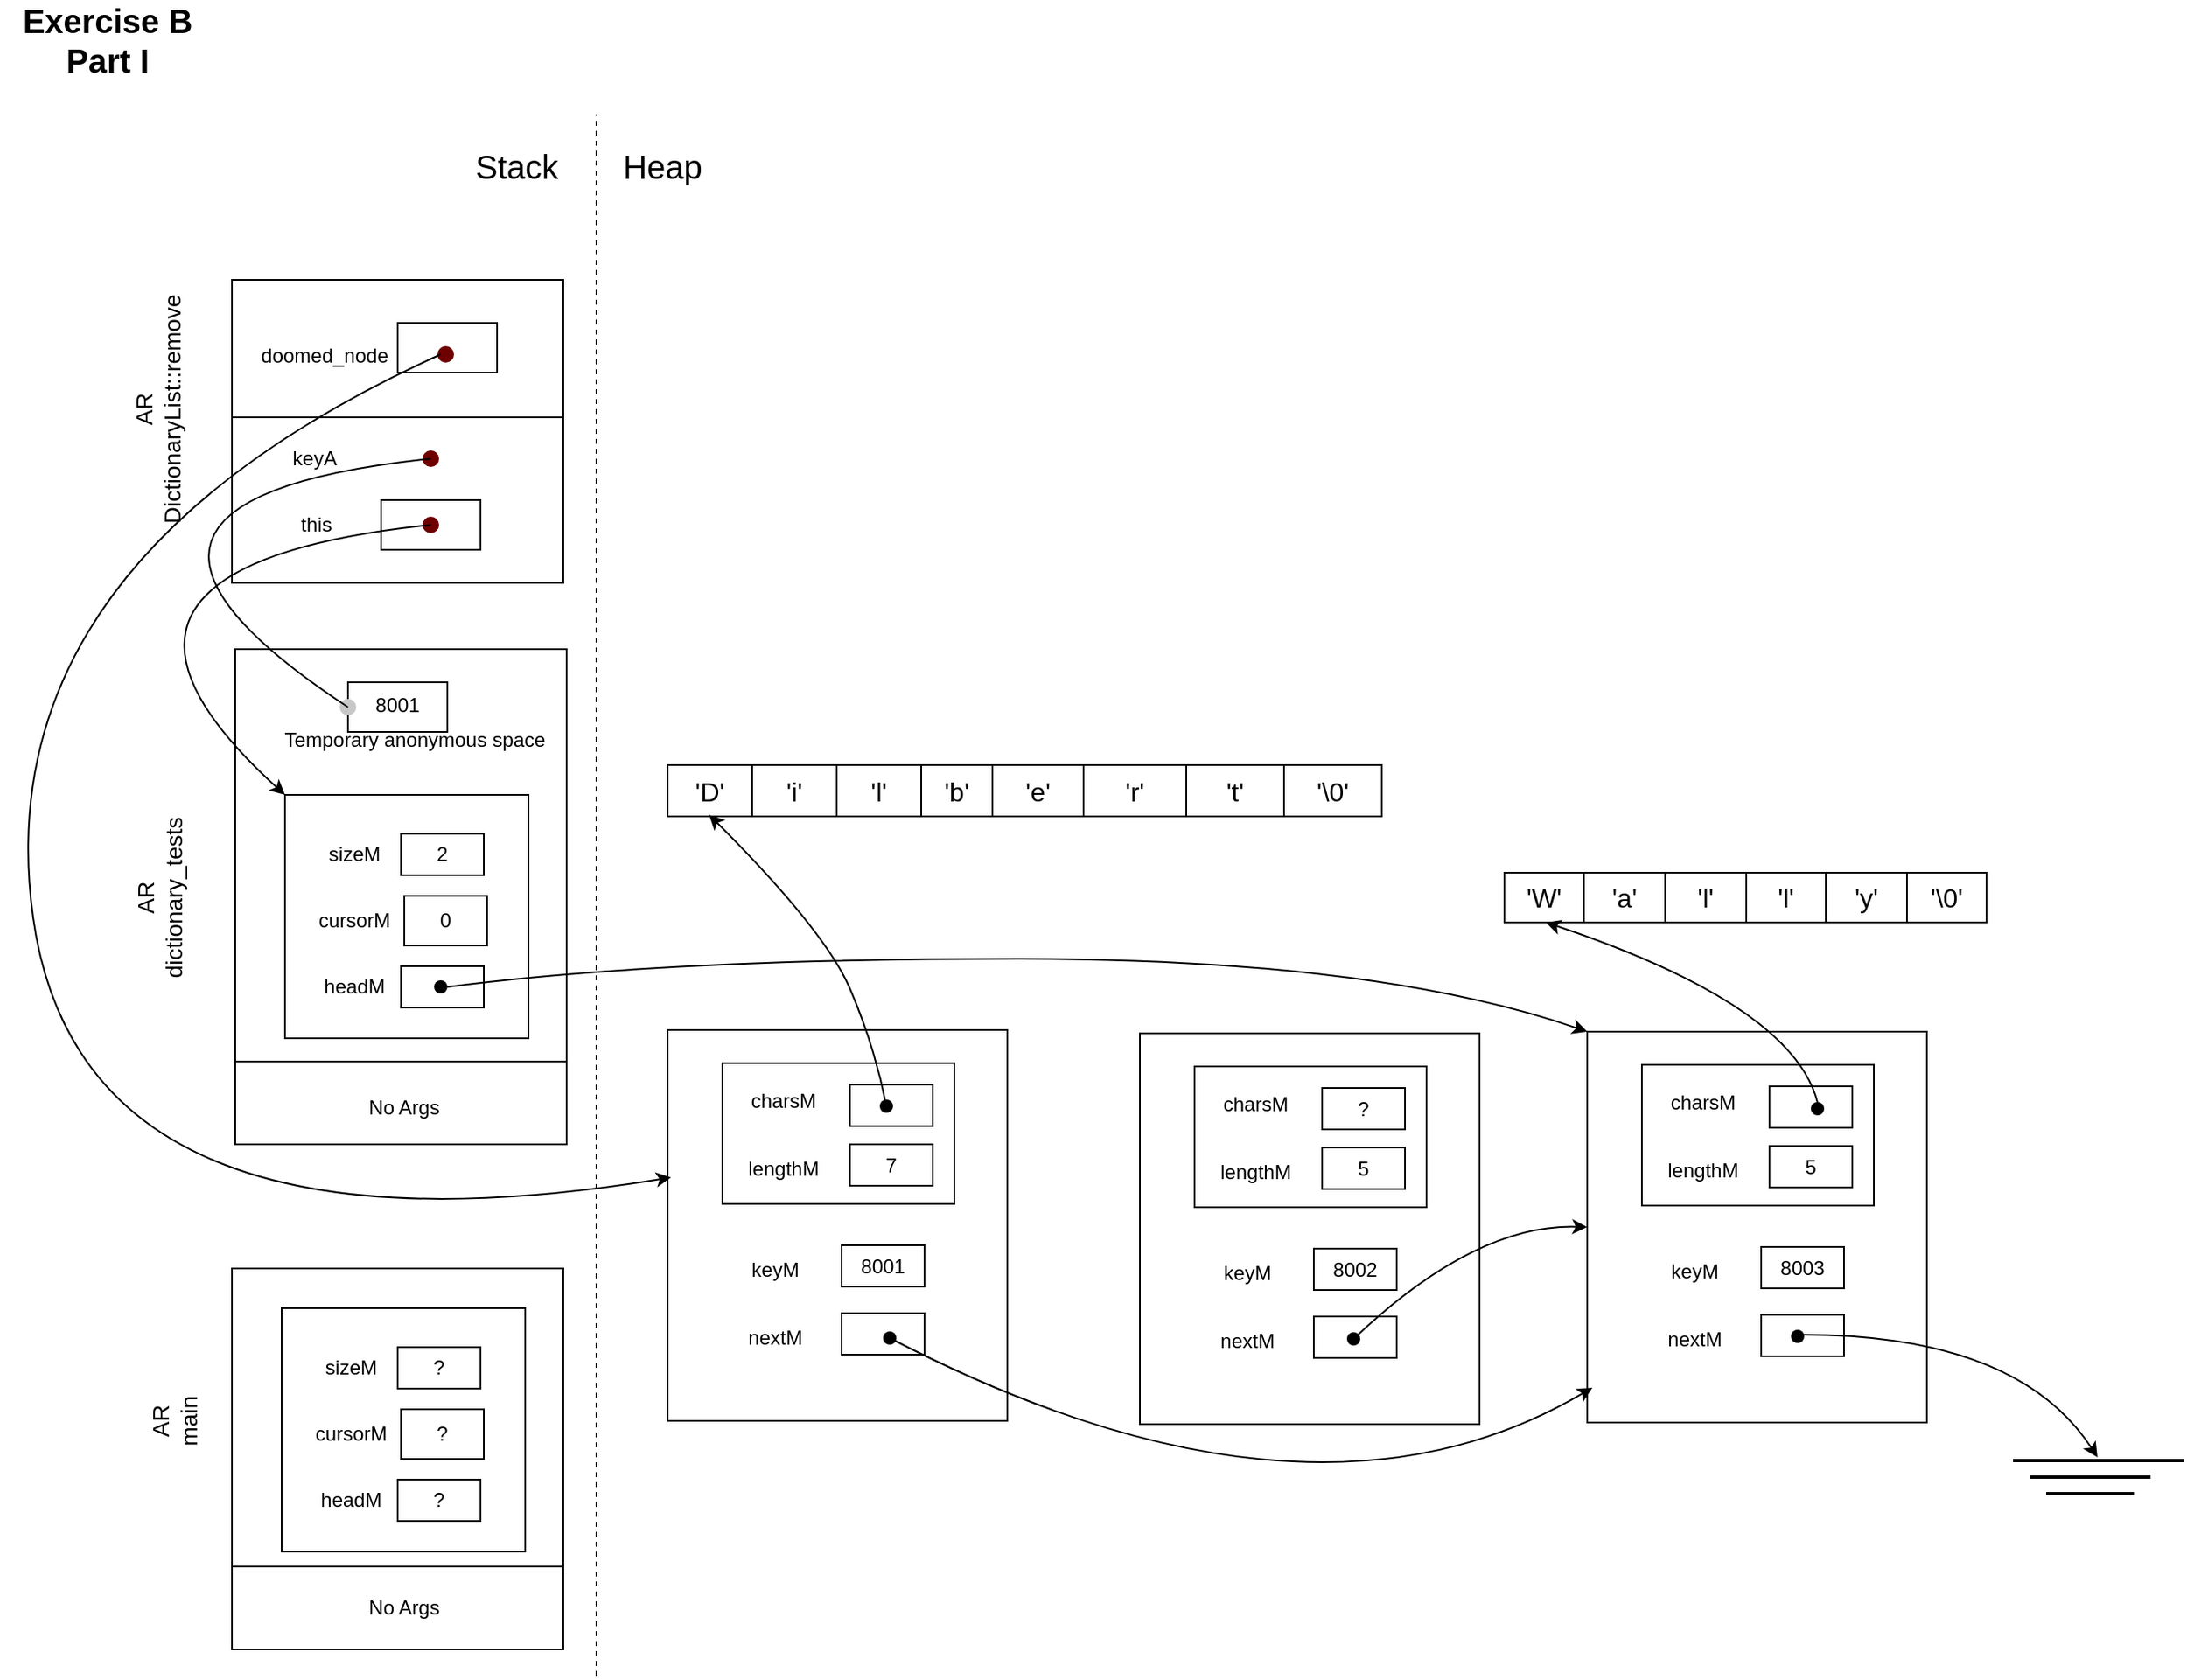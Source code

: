 <mxfile version="24.7.8">
  <diagram name="Page-1" id="BbfExAIW7bA7TXD23ZCO">
    <mxGraphModel dx="2333" dy="1631" grid="1" gridSize="10" guides="1" tooltips="1" connect="1" arrows="1" fold="1" page="1" pageScale="1" pageWidth="850" pageHeight="1100" math="0" shadow="0">
      <root>
        <mxCell id="0" />
        <mxCell id="1" parent="0" />
        <mxCell id="5P9c0Va3JqGW_WhmwolL-4" value="" style="verticalLabelPosition=bottom;verticalAlign=top;html=1;shape=mxgraph.basic.rect;fillColor2=none;strokeWidth=1;size=20;indent=5;" parent="1" vertex="1">
          <mxGeometry x="180" y="180" width="200" height="83" as="geometry" />
        </mxCell>
        <mxCell id="5P9c0Va3JqGW_WhmwolL-5" value="" style="verticalLabelPosition=bottom;verticalAlign=top;html=1;shape=mxgraph.basic.rect;fillColor2=none;strokeWidth=1;size=20;indent=5;" parent="1" vertex="1">
          <mxGeometry x="180" y="263" width="200" height="100" as="geometry" />
        </mxCell>
        <mxCell id="5P9c0Va3JqGW_WhmwolL-6" value="" style="endArrow=none;dashed=1;html=1;rounded=0;" parent="1" edge="1">
          <mxGeometry width="50" height="50" relative="1" as="geometry">
            <mxPoint x="400" y="1023" as="sourcePoint" />
            <mxPoint x="400" y="80" as="targetPoint" />
          </mxGeometry>
        </mxCell>
        <mxCell id="5P9c0Va3JqGW_WhmwolL-7" value="Stack" style="text;html=1;align=center;verticalAlign=middle;whiteSpace=wrap;rounded=0;fontSize=20;fontStyle=0" parent="1" vertex="1">
          <mxGeometry x="322" y="96" width="60" height="30" as="geometry" />
        </mxCell>
        <mxCell id="5P9c0Va3JqGW_WhmwolL-8" value="Heap" style="text;html=1;align=center;verticalAlign=middle;whiteSpace=wrap;rounded=0;fontSize=20;fontStyle=0" parent="1" vertex="1">
          <mxGeometry x="410" y="96" width="60" height="30" as="geometry" />
        </mxCell>
        <mxCell id="QlX3soP_JLZuqbn-heM_-1" value="" style="verticalLabelPosition=bottom;verticalAlign=top;html=1;shape=mxgraph.basic.rect;fillColor2=none;strokeWidth=1;size=15;indent=5;" parent="1" vertex="1">
          <mxGeometry x="180" y="777" width="200" height="180" as="geometry" />
        </mxCell>
        <mxCell id="QlX3soP_JLZuqbn-heM_-2" value="" style="verticalLabelPosition=bottom;verticalAlign=top;html=1;shape=mxgraph.basic.rect;fillColor2=none;strokeWidth=1;size=20;indent=5;" parent="1" vertex="1">
          <mxGeometry x="180" y="957" width="200" height="50" as="geometry" />
        </mxCell>
        <mxCell id="QlX3soP_JLZuqbn-heM_-3" value="AR&lt;div style=&quot;font-size: 14px;&quot;&gt;main&lt;/div&gt;" style="text;html=1;align=center;verticalAlign=middle;whiteSpace=wrap;rounded=0;rotation=-90;fontSize=14;" parent="1" vertex="1">
          <mxGeometry x="115" y="854" width="60" height="30" as="geometry" />
        </mxCell>
        <mxCell id="QlX3soP_JLZuqbn-heM_-12" value="" style="whiteSpace=wrap;html=1;aspect=fixed;" parent="1" vertex="1">
          <mxGeometry x="210" y="801" width="147" height="147" as="geometry" />
        </mxCell>
        <mxCell id="QlX3soP_JLZuqbn-heM_-17" value="" style="rounded=0;whiteSpace=wrap;html=1;" parent="1" vertex="1">
          <mxGeometry x="443" y="633" width="205" height="236" as="geometry" />
        </mxCell>
        <mxCell id="QlX3soP_JLZuqbn-heM_-18" value="?" style="rounded=0;whiteSpace=wrap;html=1;" parent="1" vertex="1">
          <mxGeometry x="280" y="824.5" width="50" height="25" as="geometry" />
        </mxCell>
        <mxCell id="QlX3soP_JLZuqbn-heM_-19" value="sizeM" style="text;html=1;align=center;verticalAlign=middle;whiteSpace=wrap;rounded=0;" parent="1" vertex="1">
          <mxGeometry x="222" y="822" width="60" height="30" as="geometry" />
        </mxCell>
        <mxCell id="QlX3soP_JLZuqbn-heM_-21" value="cursorM" style="text;html=1;align=center;verticalAlign=middle;whiteSpace=wrap;rounded=0;" parent="1" vertex="1">
          <mxGeometry x="222" y="862" width="60" height="30" as="geometry" />
        </mxCell>
        <mxCell id="QlX3soP_JLZuqbn-heM_-22" value="?" style="rounded=0;whiteSpace=wrap;html=1;" parent="1" vertex="1">
          <mxGeometry x="282" y="862" width="50" height="30" as="geometry" />
        </mxCell>
        <mxCell id="QlX3soP_JLZuqbn-heM_-23" value="?" style="rounded=0;whiteSpace=wrap;html=1;" parent="1" vertex="1">
          <mxGeometry x="280" y="904.5" width="50" height="25" as="geometry" />
        </mxCell>
        <mxCell id="QlX3soP_JLZuqbn-heM_-25" value="headM" style="text;html=1;align=center;verticalAlign=middle;whiteSpace=wrap;rounded=0;" parent="1" vertex="1">
          <mxGeometry x="222" y="902" width="60" height="30" as="geometry" />
        </mxCell>
        <mxCell id="QlX3soP_JLZuqbn-heM_-28" value="No Args" style="text;html=1;align=center;verticalAlign=middle;whiteSpace=wrap;rounded=0;" parent="1" vertex="1">
          <mxGeometry x="254" y="967" width="60" height="30" as="geometry" />
        </mxCell>
        <mxCell id="QlX3soP_JLZuqbn-heM_-16" value="" style="rounded=0;whiteSpace=wrap;html=1;" parent="1" vertex="1">
          <mxGeometry x="476" y="653" width="140" height="85" as="geometry" />
        </mxCell>
        <mxCell id="QlX3soP_JLZuqbn-heM_-31" value="" style="verticalLabelPosition=bottom;verticalAlign=top;html=1;shape=mxgraph.basic.rect;fillColor2=none;strokeWidth=1;size=15;indent=5;" parent="1" vertex="1">
          <mxGeometry x="182" y="403" width="200" height="250" as="geometry" />
        </mxCell>
        <mxCell id="QlX3soP_JLZuqbn-heM_-30" value="8001" style="whiteSpace=wrap;html=1;verticalAlign=top;strokeWidth=1;" parent="1" vertex="1">
          <mxGeometry x="250" y="423" width="60" height="30" as="geometry" />
        </mxCell>
        <mxCell id="QlX3soP_JLZuqbn-heM_-32" value="" style="verticalLabelPosition=bottom;verticalAlign=top;html=1;shape=mxgraph.basic.rect;fillColor2=none;strokeWidth=1;size=20;indent=5;" parent="1" vertex="1">
          <mxGeometry x="182" y="652" width="200" height="50" as="geometry" />
        </mxCell>
        <mxCell id="QlX3soP_JLZuqbn-heM_-33" value="AR&lt;div style=&quot;font-size: 14px;&quot;&gt;dictionary_tests&lt;/div&gt;" style="text;html=1;align=center;verticalAlign=middle;whiteSpace=wrap;rounded=0;rotation=-90;fontSize=14;" parent="1" vertex="1">
          <mxGeometry x="90" y="538" width="92" height="30" as="geometry" />
        </mxCell>
        <mxCell id="QlX3soP_JLZuqbn-heM_-34" value="" style="whiteSpace=wrap;html=1;aspect=fixed;" parent="1" vertex="1">
          <mxGeometry x="212" y="491" width="147" height="147" as="geometry" />
        </mxCell>
        <mxCell id="QlX3soP_JLZuqbn-heM_-35" value="2" style="rounded=0;whiteSpace=wrap;html=1;" parent="1" vertex="1">
          <mxGeometry x="282" y="514.5" width="50" height="25" as="geometry" />
        </mxCell>
        <mxCell id="QlX3soP_JLZuqbn-heM_-36" value="sizeM" style="text;html=1;align=center;verticalAlign=middle;whiteSpace=wrap;rounded=0;" parent="1" vertex="1">
          <mxGeometry x="224" y="512" width="60" height="30" as="geometry" />
        </mxCell>
        <mxCell id="QlX3soP_JLZuqbn-heM_-37" value="cursorM" style="text;html=1;align=center;verticalAlign=middle;whiteSpace=wrap;rounded=0;" parent="1" vertex="1">
          <mxGeometry x="224" y="552" width="60" height="30" as="geometry" />
        </mxCell>
        <mxCell id="QlX3soP_JLZuqbn-heM_-38" value="0" style="rounded=0;whiteSpace=wrap;html=1;" parent="1" vertex="1">
          <mxGeometry x="284" y="552" width="50" height="30" as="geometry" />
        </mxCell>
        <mxCell id="QlX3soP_JLZuqbn-heM_-39" value="" style="rounded=0;whiteSpace=wrap;html=1;" parent="1" vertex="1">
          <mxGeometry x="282" y="594.5" width="50" height="25" as="geometry" />
        </mxCell>
        <mxCell id="QlX3soP_JLZuqbn-heM_-40" value="headM" style="text;html=1;align=center;verticalAlign=middle;whiteSpace=wrap;rounded=0;" parent="1" vertex="1">
          <mxGeometry x="224" y="592" width="60" height="30" as="geometry" />
        </mxCell>
        <mxCell id="QlX3soP_JLZuqbn-heM_-41" value="No Args" style="text;html=1;align=center;verticalAlign=middle;whiteSpace=wrap;rounded=0;" parent="1" vertex="1">
          <mxGeometry x="253.5" y="665" width="60" height="30" as="geometry" />
        </mxCell>
        <mxCell id="QlX3soP_JLZuqbn-heM_-68" value="" style="shape=table;startSize=0;container=1;collapsible=0;childLayout=tableLayout;fontSize=16;" parent="1" vertex="1">
          <mxGeometry x="443" y="473" width="431" height="31" as="geometry" />
        </mxCell>
        <mxCell id="QlX3soP_JLZuqbn-heM_-69" value="" style="shape=tableRow;horizontal=0;startSize=0;swimlaneHead=0;swimlaneBody=0;strokeColor=inherit;top=0;left=0;bottom=0;right=0;collapsible=0;dropTarget=0;fillColor=none;points=[[0,0.5],[1,0.5]];portConstraint=eastwest;fontSize=16;" parent="QlX3soP_JLZuqbn-heM_-68" vertex="1">
          <mxGeometry width="431" height="31" as="geometry" />
        </mxCell>
        <mxCell id="QlX3soP_JLZuqbn-heM_-82" value="&#39;D&#39;" style="shape=partialRectangle;html=1;whiteSpace=wrap;connectable=0;strokeColor=inherit;overflow=hidden;fillColor=none;top=0;left=0;bottom=0;right=0;pointerEvents=1;fontSize=16;" parent="QlX3soP_JLZuqbn-heM_-69" vertex="1">
          <mxGeometry width="51" height="31" as="geometry">
            <mxRectangle width="51" height="31" as="alternateBounds" />
          </mxGeometry>
        </mxCell>
        <mxCell id="QlX3soP_JLZuqbn-heM_-81" value="&#39;i&#39;" style="shape=partialRectangle;html=1;whiteSpace=wrap;connectable=0;strokeColor=inherit;overflow=hidden;fillColor=none;top=0;left=0;bottom=0;right=0;pointerEvents=1;fontSize=16;" parent="QlX3soP_JLZuqbn-heM_-69" vertex="1">
          <mxGeometry x="51" width="51" height="31" as="geometry">
            <mxRectangle width="51" height="31" as="alternateBounds" />
          </mxGeometry>
        </mxCell>
        <mxCell id="QlX3soP_JLZuqbn-heM_-70" value="&#39;l&#39;" style="shape=partialRectangle;html=1;whiteSpace=wrap;connectable=0;strokeColor=inherit;overflow=hidden;fillColor=none;top=0;left=0;bottom=0;right=0;pointerEvents=1;fontSize=16;" parent="QlX3soP_JLZuqbn-heM_-69" vertex="1">
          <mxGeometry x="102" width="51" height="31" as="geometry">
            <mxRectangle width="51" height="31" as="alternateBounds" />
          </mxGeometry>
        </mxCell>
        <mxCell id="QlX3soP_JLZuqbn-heM_-71" value="&#39;b&#39;" style="shape=partialRectangle;html=1;whiteSpace=wrap;connectable=0;strokeColor=inherit;overflow=hidden;fillColor=none;top=0;left=0;bottom=0;right=0;pointerEvents=1;fontSize=16;" parent="QlX3soP_JLZuqbn-heM_-69" vertex="1">
          <mxGeometry x="153" width="43" height="31" as="geometry">
            <mxRectangle width="43" height="31" as="alternateBounds" />
          </mxGeometry>
        </mxCell>
        <mxCell id="QlX3soP_JLZuqbn-heM_-83" value="&#39;e&#39;" style="shape=partialRectangle;html=1;whiteSpace=wrap;connectable=0;strokeColor=inherit;overflow=hidden;fillColor=none;top=0;left=0;bottom=0;right=0;pointerEvents=1;fontSize=16;" parent="QlX3soP_JLZuqbn-heM_-69" vertex="1">
          <mxGeometry x="196" width="55" height="31" as="geometry">
            <mxRectangle width="55" height="31" as="alternateBounds" />
          </mxGeometry>
        </mxCell>
        <mxCell id="QlX3soP_JLZuqbn-heM_-84" value="&#39;r&#39;" style="shape=partialRectangle;html=1;whiteSpace=wrap;connectable=0;strokeColor=inherit;overflow=hidden;fillColor=none;top=0;left=0;bottom=0;right=0;pointerEvents=1;fontSize=16;" parent="QlX3soP_JLZuqbn-heM_-69" vertex="1">
          <mxGeometry x="251" width="62" height="31" as="geometry">
            <mxRectangle width="62" height="31" as="alternateBounds" />
          </mxGeometry>
        </mxCell>
        <mxCell id="QlX3soP_JLZuqbn-heM_-72" value="&#39;t&#39;" style="shape=partialRectangle;html=1;whiteSpace=wrap;connectable=0;strokeColor=inherit;overflow=hidden;fillColor=none;top=0;left=0;bottom=0;right=0;pointerEvents=1;fontSize=16;" parent="QlX3soP_JLZuqbn-heM_-69" vertex="1">
          <mxGeometry x="313" width="59" height="31" as="geometry">
            <mxRectangle width="59" height="31" as="alternateBounds" />
          </mxGeometry>
        </mxCell>
        <mxCell id="QlX3soP_JLZuqbn-heM_-86" value="&#39;\0&#39;" style="shape=partialRectangle;html=1;whiteSpace=wrap;connectable=0;strokeColor=inherit;overflow=hidden;fillColor=none;top=0;left=0;bottom=0;right=0;pointerEvents=1;fontSize=16;" parent="QlX3soP_JLZuqbn-heM_-69" vertex="1">
          <mxGeometry x="372" width="59" height="31" as="geometry">
            <mxRectangle width="59" height="31" as="alternateBounds" />
          </mxGeometry>
        </mxCell>
        <mxCell id="QlX3soP_JLZuqbn-heM_-131" value="" style="shape=table;startSize=0;container=1;collapsible=0;childLayout=tableLayout;fontSize=16;" parent="1" vertex="1">
          <mxGeometry x="948" y="538" width="291" height="30" as="geometry" />
        </mxCell>
        <mxCell id="QlX3soP_JLZuqbn-heM_-132" value="" style="shape=tableRow;horizontal=0;startSize=0;swimlaneHead=0;swimlaneBody=0;strokeColor=inherit;top=0;left=0;bottom=0;right=0;collapsible=0;dropTarget=0;fillColor=none;points=[[0,0.5],[1,0.5]];portConstraint=eastwest;fontSize=16;" parent="QlX3soP_JLZuqbn-heM_-131" vertex="1">
          <mxGeometry width="291" height="30" as="geometry" />
        </mxCell>
        <mxCell id="QlX3soP_JLZuqbn-heM_-146" value="&#39;W&#39;" style="shape=partialRectangle;html=1;whiteSpace=wrap;connectable=0;strokeColor=inherit;overflow=hidden;fillColor=none;top=0;left=0;bottom=0;right=0;pointerEvents=1;fontSize=16;" parent="QlX3soP_JLZuqbn-heM_-132" vertex="1">
          <mxGeometry width="48" height="30" as="geometry">
            <mxRectangle width="48" height="30" as="alternateBounds" />
          </mxGeometry>
        </mxCell>
        <mxCell id="QlX3soP_JLZuqbn-heM_-145" value="&#39;a&#39;" style="shape=partialRectangle;html=1;whiteSpace=wrap;connectable=0;strokeColor=inherit;overflow=hidden;fillColor=none;top=0;left=0;bottom=0;right=0;pointerEvents=1;fontSize=16;" parent="QlX3soP_JLZuqbn-heM_-132" vertex="1">
          <mxGeometry x="48" width="49" height="30" as="geometry">
            <mxRectangle width="49" height="30" as="alternateBounds" />
          </mxGeometry>
        </mxCell>
        <mxCell id="QlX3soP_JLZuqbn-heM_-144" value="&#39;l&#39;" style="shape=partialRectangle;html=1;whiteSpace=wrap;connectable=0;strokeColor=inherit;overflow=hidden;fillColor=none;top=0;left=0;bottom=0;right=0;pointerEvents=1;fontSize=16;" parent="QlX3soP_JLZuqbn-heM_-132" vertex="1">
          <mxGeometry x="97" width="49" height="30" as="geometry">
            <mxRectangle width="49" height="30" as="alternateBounds" />
          </mxGeometry>
        </mxCell>
        <mxCell id="QlX3soP_JLZuqbn-heM_-133" value="&#39;l&#39;" style="shape=partialRectangle;html=1;whiteSpace=wrap;connectable=0;strokeColor=inherit;overflow=hidden;fillColor=none;top=0;left=0;bottom=0;right=0;pointerEvents=1;fontSize=16;" parent="QlX3soP_JLZuqbn-heM_-132" vertex="1">
          <mxGeometry x="146" width="48" height="30" as="geometry">
            <mxRectangle width="48" height="30" as="alternateBounds" />
          </mxGeometry>
        </mxCell>
        <mxCell id="QlX3soP_JLZuqbn-heM_-134" value="&#39;y&#39;" style="shape=partialRectangle;html=1;whiteSpace=wrap;connectable=0;strokeColor=inherit;overflow=hidden;fillColor=none;top=0;left=0;bottom=0;right=0;pointerEvents=1;fontSize=16;" parent="QlX3soP_JLZuqbn-heM_-132" vertex="1">
          <mxGeometry x="194" width="49" height="30" as="geometry">
            <mxRectangle width="49" height="30" as="alternateBounds" />
          </mxGeometry>
        </mxCell>
        <mxCell id="QlX3soP_JLZuqbn-heM_-135" value="&#39;\0&#39;" style="shape=partialRectangle;html=1;whiteSpace=wrap;connectable=0;strokeColor=inherit;overflow=hidden;fillColor=none;top=0;left=0;bottom=0;right=0;pointerEvents=1;fontSize=16;" parent="QlX3soP_JLZuqbn-heM_-132" vertex="1">
          <mxGeometry x="243" width="48" height="30" as="geometry">
            <mxRectangle width="48" height="30" as="alternateBounds" />
          </mxGeometry>
        </mxCell>
        <mxCell id="Z0OBJolnR7GVGm6uMOl_-1" value="8001" style="rounded=0;whiteSpace=wrap;html=1;" parent="1" vertex="1">
          <mxGeometry x="548" y="763" width="50" height="25" as="geometry" />
        </mxCell>
        <mxCell id="Z0OBJolnR7GVGm6uMOl_-2" value="" style="rounded=0;whiteSpace=wrap;html=1;" parent="1" vertex="1">
          <mxGeometry x="548" y="804" width="50" height="25" as="geometry" />
        </mxCell>
        <mxCell id="Z0OBJolnR7GVGm6uMOl_-3" value="keyM" style="text;html=1;align=center;verticalAlign=middle;whiteSpace=wrap;rounded=0;" parent="1" vertex="1">
          <mxGeometry x="478" y="763" width="60" height="30" as="geometry" />
        </mxCell>
        <mxCell id="Z0OBJolnR7GVGm6uMOl_-4" value="nextM" style="text;html=1;align=center;verticalAlign=middle;whiteSpace=wrap;rounded=0;" parent="1" vertex="1">
          <mxGeometry x="478" y="804" width="60" height="30" as="geometry" />
        </mxCell>
        <mxCell id="Z0OBJolnR7GVGm6uMOl_-5" value="" style="rounded=0;whiteSpace=wrap;html=1;" parent="1" vertex="1">
          <mxGeometry x="553" y="666" width="50" height="25" as="geometry" />
        </mxCell>
        <mxCell id="Z0OBJolnR7GVGm6uMOl_-6" value="7" style="rounded=0;whiteSpace=wrap;html=1;" parent="1" vertex="1">
          <mxGeometry x="553" y="702" width="50" height="25" as="geometry" />
        </mxCell>
        <mxCell id="Z0OBJolnR7GVGm6uMOl_-7" value="charsM" style="text;html=1;align=center;verticalAlign=middle;whiteSpace=wrap;rounded=0;" parent="1" vertex="1">
          <mxGeometry x="483" y="661" width="60" height="30" as="geometry" />
        </mxCell>
        <mxCell id="Z0OBJolnR7GVGm6uMOl_-8" value="lengthM" style="text;html=1;align=center;verticalAlign=middle;whiteSpace=wrap;rounded=0;" parent="1" vertex="1">
          <mxGeometry x="483" y="702" width="60" height="30" as="geometry" />
        </mxCell>
        <mxCell id="Z0OBJolnR7GVGm6uMOl_-11" value="" style="rounded=0;whiteSpace=wrap;html=1;" parent="1" vertex="1">
          <mxGeometry x="998" y="634" width="205" height="236" as="geometry" />
        </mxCell>
        <mxCell id="Z0OBJolnR7GVGm6uMOl_-12" value="" style="rounded=0;whiteSpace=wrap;html=1;" parent="1" vertex="1">
          <mxGeometry x="1031" y="654" width="140" height="85" as="geometry" />
        </mxCell>
        <mxCell id="Z0OBJolnR7GVGm6uMOl_-13" value="8003" style="rounded=0;whiteSpace=wrap;html=1;" parent="1" vertex="1">
          <mxGeometry x="1103" y="764" width="50" height="25" as="geometry" />
        </mxCell>
        <mxCell id="Z0OBJolnR7GVGm6uMOl_-14" value="" style="rounded=0;whiteSpace=wrap;html=1;" parent="1" vertex="1">
          <mxGeometry x="1103" y="805" width="50" height="25" as="geometry" />
        </mxCell>
        <mxCell id="Z0OBJolnR7GVGm6uMOl_-15" value="keyM" style="text;html=1;align=center;verticalAlign=middle;whiteSpace=wrap;rounded=0;" parent="1" vertex="1">
          <mxGeometry x="1033" y="764" width="60" height="30" as="geometry" />
        </mxCell>
        <mxCell id="Z0OBJolnR7GVGm6uMOl_-16" value="nextM" style="text;html=1;align=center;verticalAlign=middle;whiteSpace=wrap;rounded=0;" parent="1" vertex="1">
          <mxGeometry x="1033" y="805" width="60" height="30" as="geometry" />
        </mxCell>
        <mxCell id="Z0OBJolnR7GVGm6uMOl_-17" value="" style="rounded=0;whiteSpace=wrap;html=1;" parent="1" vertex="1">
          <mxGeometry x="1108" y="667" width="50" height="25" as="geometry" />
        </mxCell>
        <mxCell id="Z0OBJolnR7GVGm6uMOl_-18" value="5" style="rounded=0;whiteSpace=wrap;html=1;" parent="1" vertex="1">
          <mxGeometry x="1108" y="703" width="50" height="25" as="geometry" />
        </mxCell>
        <mxCell id="Z0OBJolnR7GVGm6uMOl_-19" value="charsM" style="text;html=1;align=center;verticalAlign=middle;whiteSpace=wrap;rounded=0;" parent="1" vertex="1">
          <mxGeometry x="1038" y="662" width="60" height="30" as="geometry" />
        </mxCell>
        <mxCell id="Z0OBJolnR7GVGm6uMOl_-20" value="lengthM" style="text;html=1;align=center;verticalAlign=middle;whiteSpace=wrap;rounded=0;" parent="1" vertex="1">
          <mxGeometry x="1038" y="703" width="60" height="30" as="geometry" />
        </mxCell>
        <mxCell id="Z0OBJolnR7GVGm6uMOl_-21" value="" style="rounded=0;whiteSpace=wrap;html=1;" parent="1" vertex="1">
          <mxGeometry x="728" y="635" width="205" height="236" as="geometry" />
        </mxCell>
        <mxCell id="Z0OBJolnR7GVGm6uMOl_-22" value="" style="rounded=0;whiteSpace=wrap;html=1;" parent="1" vertex="1">
          <mxGeometry x="761" y="655" width="140" height="85" as="geometry" />
        </mxCell>
        <mxCell id="Z0OBJolnR7GVGm6uMOl_-23" value="8002" style="rounded=0;whiteSpace=wrap;html=1;" parent="1" vertex="1">
          <mxGeometry x="833" y="765" width="50" height="25" as="geometry" />
        </mxCell>
        <mxCell id="Z0OBJolnR7GVGm6uMOl_-24" value="" style="rounded=0;whiteSpace=wrap;html=1;" parent="1" vertex="1">
          <mxGeometry x="833" y="806" width="50" height="25" as="geometry" />
        </mxCell>
        <mxCell id="Z0OBJolnR7GVGm6uMOl_-25" value="keyM" style="text;html=1;align=center;verticalAlign=middle;whiteSpace=wrap;rounded=0;" parent="1" vertex="1">
          <mxGeometry x="763" y="765" width="60" height="30" as="geometry" />
        </mxCell>
        <mxCell id="Z0OBJolnR7GVGm6uMOl_-26" value="nextM" style="text;html=1;align=center;verticalAlign=middle;whiteSpace=wrap;rounded=0;" parent="1" vertex="1">
          <mxGeometry x="763" y="806" width="60" height="30" as="geometry" />
        </mxCell>
        <mxCell id="Z0OBJolnR7GVGm6uMOl_-27" value="?" style="rounded=0;whiteSpace=wrap;html=1;" parent="1" vertex="1">
          <mxGeometry x="838" y="668" width="50" height="25" as="geometry" />
        </mxCell>
        <mxCell id="Z0OBJolnR7GVGm6uMOl_-28" value="5" style="rounded=0;whiteSpace=wrap;html=1;" parent="1" vertex="1">
          <mxGeometry x="838" y="704" width="50" height="25" as="geometry" />
        </mxCell>
        <mxCell id="Z0OBJolnR7GVGm6uMOl_-29" value="charsM" style="text;html=1;align=center;verticalAlign=middle;whiteSpace=wrap;rounded=0;" parent="1" vertex="1">
          <mxGeometry x="768" y="663" width="60" height="30" as="geometry" />
        </mxCell>
        <mxCell id="Z0OBJolnR7GVGm6uMOl_-30" value="lengthM" style="text;html=1;align=center;verticalAlign=middle;whiteSpace=wrap;rounded=0;" parent="1" vertex="1">
          <mxGeometry x="768" y="704" width="60" height="30" as="geometry" />
        </mxCell>
        <mxCell id="Z0OBJolnR7GVGm6uMOl_-32" value="" style="curved=1;endArrow=classic;html=1;rounded=0;exitX=0.6;exitY=1.1;exitDx=0;exitDy=0;exitPerimeter=0;" parent="1" source="Z0OBJolnR7GVGm6uMOl_-53" edge="1">
          <mxGeometry width="50" height="50" relative="1" as="geometry">
            <mxPoint x="574" y="712" as="sourcePoint" />
            <mxPoint x="468" y="503" as="targetPoint" />
            <Array as="points">
              <mxPoint x="568" y="643" />
              <mxPoint x="538" y="573" />
            </Array>
          </mxGeometry>
        </mxCell>
        <mxCell id="Z0OBJolnR7GVGm6uMOl_-33" value="" style="curved=1;endArrow=classic;html=1;rounded=0;entryX=0.086;entryY=1;entryDx=0;entryDy=0;entryPerimeter=0;" parent="1" target="QlX3soP_JLZuqbn-heM_-132" edge="1">
          <mxGeometry width="50" height="50" relative="1" as="geometry">
            <mxPoint x="1138" y="681.5" as="sourcePoint" />
            <mxPoint x="1108" y="580" as="targetPoint" />
            <Array as="points">
              <mxPoint x="1128" y="620" />
            </Array>
          </mxGeometry>
        </mxCell>
        <mxCell id="Z0OBJolnR7GVGm6uMOl_-34" value="" style="curved=1;endArrow=classic;html=1;rounded=0;entryX=0.015;entryY=0.911;entryDx=0;entryDy=0;exitX=0.85;exitY=1.1;exitDx=0;exitDy=0;exitPerimeter=0;entryPerimeter=0;" parent="1" source="Z0OBJolnR7GVGm6uMOl_-47" target="Z0OBJolnR7GVGm6uMOl_-11" edge="1">
          <mxGeometry width="50" height="50" relative="1" as="geometry">
            <mxPoint x="580" y="853" as="sourcePoint" />
            <mxPoint x="605.5" y="654" as="targetPoint" />
            <Array as="points">
              <mxPoint x="830" y="950" />
            </Array>
          </mxGeometry>
        </mxCell>
        <mxCell id="Z0OBJolnR7GVGm6uMOl_-35" value="" style="line;strokeWidth=2;html=1;" parent="1" vertex="1">
          <mxGeometry x="1255" y="888" width="103" height="10" as="geometry" />
        </mxCell>
        <mxCell id="Z0OBJolnR7GVGm6uMOl_-36" value="" style="line;strokeWidth=2;html=1;" parent="1" vertex="1">
          <mxGeometry x="1265" y="898" width="73" height="10" as="geometry" />
        </mxCell>
        <mxCell id="Z0OBJolnR7GVGm6uMOl_-37" value="" style="line;strokeWidth=2;html=1;" parent="1" vertex="1">
          <mxGeometry x="1275" y="908" width="53" height="10" as="geometry" />
        </mxCell>
        <mxCell id="Z0OBJolnR7GVGm6uMOl_-38" value="" style="curved=1;endArrow=classic;html=1;rounded=0;exitX=1.05;exitY=0.225;exitDx=0;exitDy=0;exitPerimeter=0;entryX=0;entryY=0.5;entryDx=0;entryDy=0;" parent="1" source="Z0OBJolnR7GVGm6uMOl_-50" target="Z0OBJolnR7GVGm6uMOl_-11" edge="1">
          <mxGeometry width="50" height="50" relative="1" as="geometry">
            <mxPoint x="858" y="852" as="sourcePoint" />
            <mxPoint x="1000" y="773" as="targetPoint" />
            <Array as="points">
              <mxPoint x="930" y="750" />
            </Array>
          </mxGeometry>
        </mxCell>
        <mxCell id="Z0OBJolnR7GVGm6uMOl_-39" value="" style="curved=1;endArrow=classic;html=1;rounded=0;entryX=0.495;entryY=0.3;entryDx=0;entryDy=0;entryPerimeter=0;exitX=0.4;exitY=0.6;exitDx=0;exitDy=0;exitPerimeter=0;" parent="1" target="Z0OBJolnR7GVGm6uMOl_-35" edge="1">
          <mxGeometry width="50" height="50" relative="1" as="geometry">
            <mxPoint x="1128" y="817" as="sourcePoint" />
            <mxPoint x="1288" y="731" as="targetPoint" />
            <Array as="points">
              <mxPoint x="1258" y="817" />
            </Array>
          </mxGeometry>
        </mxCell>
        <mxCell id="Z0OBJolnR7GVGm6uMOl_-40" value="AR&lt;div style=&quot;font-size: 14px;&quot;&gt;DictionaryList::remove&lt;/div&gt;" style="text;html=1;align=center;verticalAlign=middle;whiteSpace=wrap;rounded=0;rotation=-90;fontSize=14;" parent="1" vertex="1">
          <mxGeometry x="70" y="243" width="130" height="30" as="geometry" />
        </mxCell>
        <mxCell id="Z0OBJolnR7GVGm6uMOl_-41" value="" style="curved=1;endArrow=classic;html=1;rounded=0;entryX=0;entryY=0;entryDx=0;entryDy=0;" parent="1" target="Z0OBJolnR7GVGm6uMOl_-11" edge="1">
          <mxGeometry width="50" height="50" relative="1" as="geometry">
            <mxPoint x="310" y="607" as="sourcePoint" />
            <mxPoint x="440" y="700" as="targetPoint" />
            <Array as="points">
              <mxPoint x="440" y="590" />
              <mxPoint x="870" y="590" />
            </Array>
          </mxGeometry>
        </mxCell>
        <mxCell id="Z0OBJolnR7GVGm6uMOl_-42" value="Temporary anonymous space" style="text;html=1;align=center;verticalAlign=middle;resizable=0;points=[];autosize=1;strokeColor=none;fillColor=none;" parent="1" vertex="1">
          <mxGeometry x="200" y="443" width="180" height="30" as="geometry" />
        </mxCell>
        <mxCell id="Z0OBJolnR7GVGm6uMOl_-45" value="" style="shape=waypoint;sketch=0;fillStyle=solid;size=6;pointerEvents=1;points=[];fillColor=none;resizable=0;rotatable=0;perimeter=centerPerimeter;snapToPoint=1;strokeWidth=2;" parent="1" vertex="1">
          <mxGeometry x="296" y="597" width="20" height="20" as="geometry" />
        </mxCell>
        <mxCell id="Z0OBJolnR7GVGm6uMOl_-47" value="" style="shape=waypoint;sketch=0;fillStyle=solid;size=6;pointerEvents=1;points=[];fillColor=none;resizable=0;rotatable=0;perimeter=centerPerimeter;snapToPoint=1;strokeWidth=2;" parent="1" vertex="1">
          <mxGeometry x="567" y="809" width="20" height="20" as="geometry" />
        </mxCell>
        <mxCell id="Z0OBJolnR7GVGm6uMOl_-50" value="" style="shape=waypoint;sketch=0;fillStyle=solid;size=6;pointerEvents=1;points=[];fillColor=none;resizable=0;rotatable=0;perimeter=centerPerimeter;snapToPoint=1;strokeWidth=2;" parent="1" vertex="1">
          <mxGeometry x="847" y="809.5" width="20" height="20" as="geometry" />
        </mxCell>
        <mxCell id="Z0OBJolnR7GVGm6uMOl_-51" value="" style="shape=waypoint;sketch=0;fillStyle=solid;size=6;pointerEvents=1;points=[];fillColor=none;resizable=0;rotatable=0;perimeter=centerPerimeter;snapToPoint=1;strokeWidth=2;" parent="1" vertex="1">
          <mxGeometry x="1115" y="808" width="20" height="20" as="geometry" />
        </mxCell>
        <mxCell id="Z0OBJolnR7GVGm6uMOl_-53" value="" style="shape=waypoint;sketch=0;fillStyle=solid;size=6;pointerEvents=1;points=[];fillColor=none;resizable=0;rotatable=0;perimeter=centerPerimeter;snapToPoint=1;strokeWidth=2;" parent="1" vertex="1">
          <mxGeometry x="565" y="669" width="20" height="20" as="geometry" />
        </mxCell>
        <mxCell id="Z0OBJolnR7GVGm6uMOl_-55" value="" style="shape=waypoint;sketch=0;fillStyle=solid;size=6;pointerEvents=1;points=[];fillColor=none;resizable=0;rotatable=0;perimeter=centerPerimeter;snapToPoint=1;strokeWidth=2;" parent="1" vertex="1">
          <mxGeometry x="1127" y="670.5" width="20" height="20" as="geometry" />
        </mxCell>
        <mxCell id="Z0OBJolnR7GVGm6uMOl_-57" value="" style="whiteSpace=wrap;html=1;verticalAlign=top;strokeWidth=1;" parent="1" vertex="1">
          <mxGeometry x="270" y="313" width="60" height="30" as="geometry" />
        </mxCell>
        <mxCell id="Z0OBJolnR7GVGm6uMOl_-61" value="keyA" style="text;html=1;align=center;verticalAlign=middle;whiteSpace=wrap;rounded=0;" parent="1" vertex="1">
          <mxGeometry x="200" y="273" width="60" height="30" as="geometry" />
        </mxCell>
        <mxCell id="Z0OBJolnR7GVGm6uMOl_-62" value="this" style="text;html=1;align=center;verticalAlign=middle;whiteSpace=wrap;rounded=0;" parent="1" vertex="1">
          <mxGeometry x="201" y="313" width="60" height="30" as="geometry" />
        </mxCell>
        <mxCell id="Z0OBJolnR7GVGm6uMOl_-64" value="" style="shape=waypoint;sketch=0;fillStyle=solid;size=6;pointerEvents=1;points=[];fillColor=#a20025;resizable=0;rotatable=0;perimeter=centerPerimeter;snapToPoint=1;fontColor=#ffffff;strokeColor=#6F0000;strokeWidth=3;" parent="1" vertex="1">
          <mxGeometry x="290" y="278" width="20" height="20" as="geometry" />
        </mxCell>
        <mxCell id="Z0OBJolnR7GVGm6uMOl_-65" value="" style="shape=waypoint;sketch=0;fillStyle=solid;size=6;pointerEvents=1;points=[];fillColor=#a20025;resizable=0;rotatable=0;perimeter=centerPerimeter;snapToPoint=1;fontColor=#ffffff;strokeColor=#6F0000;strokeWidth=3;" parent="1" vertex="1">
          <mxGeometry x="290" y="318" width="20" height="20" as="geometry" />
        </mxCell>
        <mxCell id="Z0OBJolnR7GVGm6uMOl_-66" value="" style="shape=waypoint;sketch=0;fillStyle=auto;size=6;pointerEvents=1;points=[];fillColor=none;resizable=0;rotatable=0;perimeter=centerPerimeter;snapToPoint=1;strokeWidth=3;strokeColor=#c7c7c7;perimeterSpacing=4;gradientColor=none;" parent="1" vertex="1">
          <mxGeometry x="240" y="428" width="20" height="20" as="geometry" />
        </mxCell>
        <mxCell id="Z0OBJolnR7GVGm6uMOl_-68" value="" style="endArrow=none;html=1;rounded=0;endFill=0;strokeWidth=1;fillColor=none;curved=1;entryX=0.35;entryY=0.8;entryDx=0;entryDy=0;entryPerimeter=0;exitX=0.45;exitY=1.1;exitDx=0;exitDy=0;exitPerimeter=0;" parent="1" source="Z0OBJolnR7GVGm6uMOl_-66" target="Z0OBJolnR7GVGm6uMOl_-64" edge="1">
          <mxGeometry width="50" height="50" relative="1" as="geometry">
            <mxPoint x="146" y="487" as="sourcePoint" />
            <mxPoint x="110" y="313" as="targetPoint" />
            <Array as="points">
              <mxPoint x="60" y="313" />
            </Array>
          </mxGeometry>
        </mxCell>
        <mxCell id="Z0OBJolnR7GVGm6uMOl_-69" value="" style="endArrow=none;html=1;rounded=0;endFill=0;strokeWidth=1;fillColor=none;curved=1;entryX=0.35;entryY=0.8;entryDx=0;entryDy=0;entryPerimeter=0;exitX=0;exitY=0;exitDx=0;exitDy=0;startArrow=classic;startFill=1;" parent="1" source="QlX3soP_JLZuqbn-heM_-34" edge="1">
          <mxGeometry width="50" height="50" relative="1" as="geometry">
            <mxPoint x="250" y="478" as="sourcePoint" />
            <mxPoint x="300" y="328" as="targetPoint" />
            <Array as="points">
              <mxPoint x="60" y="353" />
            </Array>
          </mxGeometry>
        </mxCell>
        <mxCell id="Z0OBJolnR7GVGm6uMOl_-70" value="" style="whiteSpace=wrap;html=1;verticalAlign=top;strokeWidth=1;" parent="1" vertex="1">
          <mxGeometry x="280" y="206" width="60" height="30" as="geometry" />
        </mxCell>
        <mxCell id="Z0OBJolnR7GVGm6uMOl_-72" value="doomed_node" style="text;html=1;align=center;verticalAlign=middle;whiteSpace=wrap;rounded=0;" parent="1" vertex="1">
          <mxGeometry x="206" y="211" width="60" height="30" as="geometry" />
        </mxCell>
        <mxCell id="Z0OBJolnR7GVGm6uMOl_-75" value="" style="shape=waypoint;sketch=0;fillStyle=solid;size=6;pointerEvents=1;points=[];fillColor=#a20025;resizable=0;rotatable=0;perimeter=centerPerimeter;snapToPoint=1;fontColor=#ffffff;strokeColor=#6F0000;strokeWidth=3;" parent="1" vertex="1">
          <mxGeometry x="299" y="215" width="20" height="20" as="geometry" />
        </mxCell>
        <mxCell id="Z0OBJolnR7GVGm6uMOl_-76" value="" style="endArrow=none;html=1;rounded=0;endFill=0;strokeWidth=1;fillColor=none;curved=1;startArrow=classic;startFill=1;exitX=0.01;exitY=0.377;exitDx=0;exitDy=0;exitPerimeter=0;" parent="1" source="QlX3soP_JLZuqbn-heM_-17" edge="1">
          <mxGeometry width="50" height="50" relative="1" as="geometry">
            <mxPoint x="317.5" y="607" as="sourcePoint" />
            <mxPoint x="306" y="225" as="targetPoint" />
            <Array as="points">
              <mxPoint x="90" y="780" />
              <mxPoint x="30" y="350" />
            </Array>
          </mxGeometry>
        </mxCell>
        <mxCell id="58og8UQnzWO5Z2GqmFNS-1" value="Exercise B Part I" style="text;html=1;align=center;verticalAlign=middle;whiteSpace=wrap;rounded=0;fontSize=20;fontStyle=1" vertex="1" parent="1">
          <mxGeometry x="40" y="20" width="130" height="30" as="geometry" />
        </mxCell>
      </root>
    </mxGraphModel>
  </diagram>
</mxfile>
